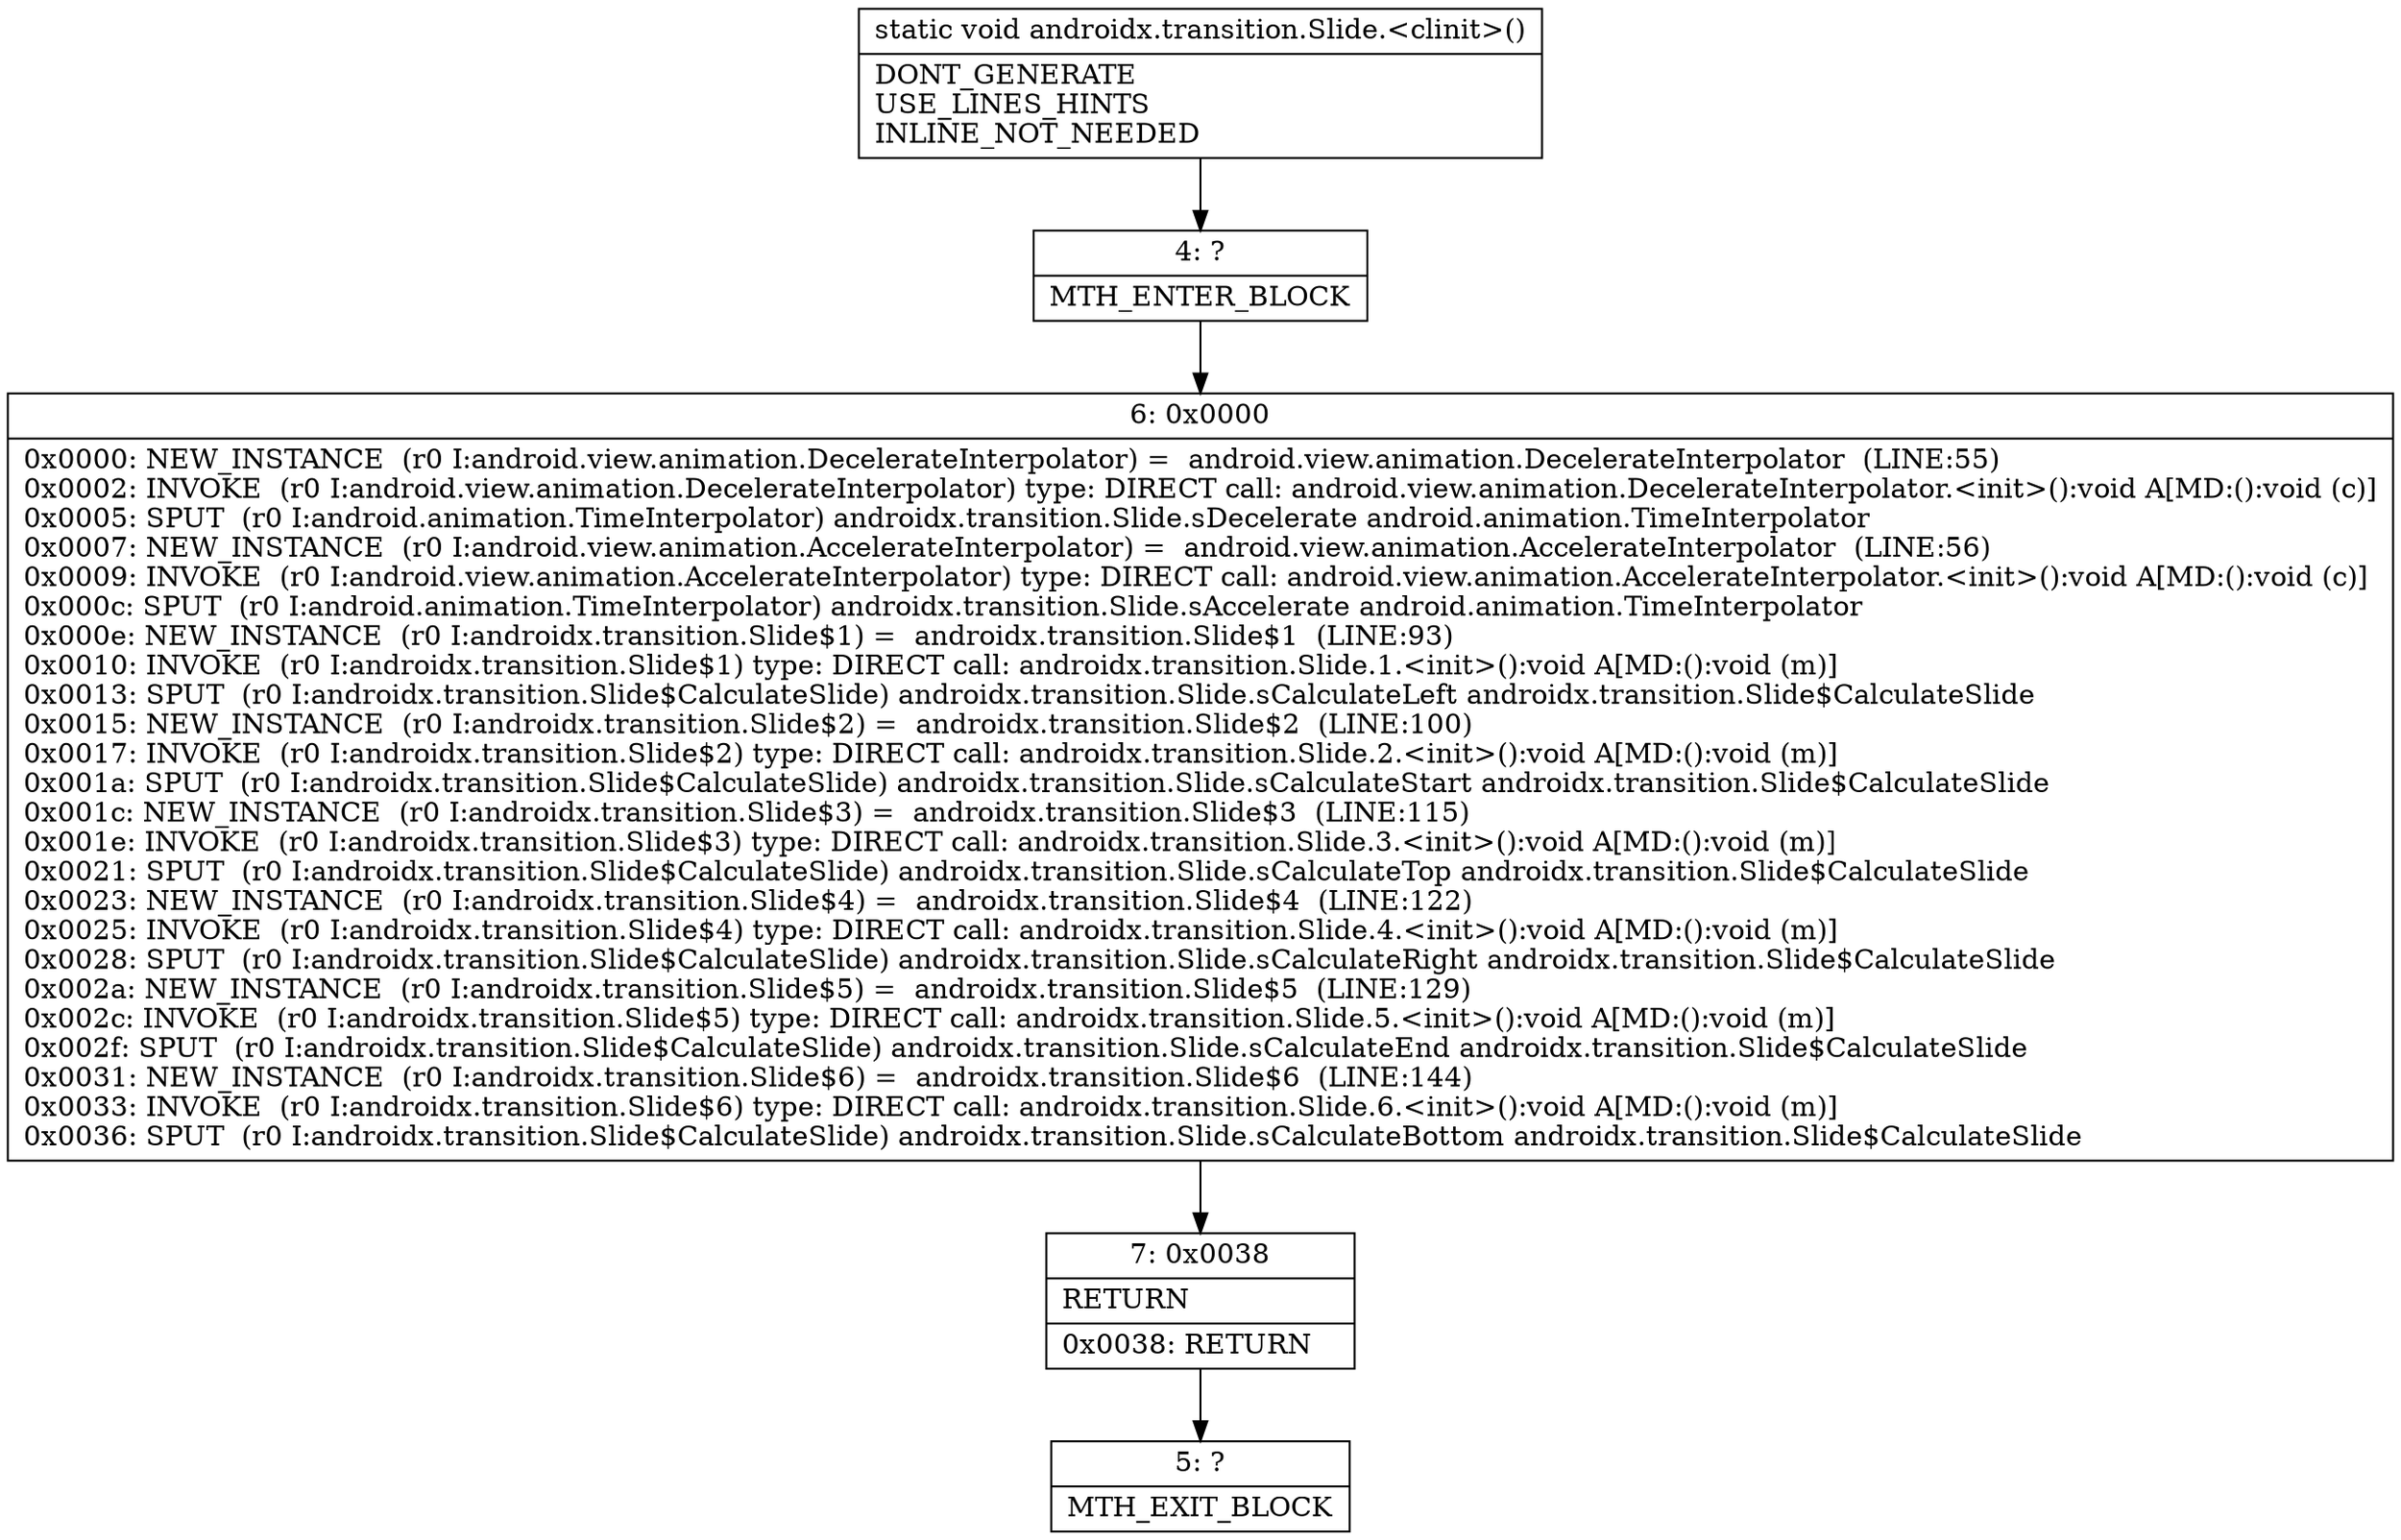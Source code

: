 digraph "CFG forandroidx.transition.Slide.\<clinit\>()V" {
Node_4 [shape=record,label="{4\:\ ?|MTH_ENTER_BLOCK\l}"];
Node_6 [shape=record,label="{6\:\ 0x0000|0x0000: NEW_INSTANCE  (r0 I:android.view.animation.DecelerateInterpolator) =  android.view.animation.DecelerateInterpolator  (LINE:55)\l0x0002: INVOKE  (r0 I:android.view.animation.DecelerateInterpolator) type: DIRECT call: android.view.animation.DecelerateInterpolator.\<init\>():void A[MD:():void (c)]\l0x0005: SPUT  (r0 I:android.animation.TimeInterpolator) androidx.transition.Slide.sDecelerate android.animation.TimeInterpolator \l0x0007: NEW_INSTANCE  (r0 I:android.view.animation.AccelerateInterpolator) =  android.view.animation.AccelerateInterpolator  (LINE:56)\l0x0009: INVOKE  (r0 I:android.view.animation.AccelerateInterpolator) type: DIRECT call: android.view.animation.AccelerateInterpolator.\<init\>():void A[MD:():void (c)]\l0x000c: SPUT  (r0 I:android.animation.TimeInterpolator) androidx.transition.Slide.sAccelerate android.animation.TimeInterpolator \l0x000e: NEW_INSTANCE  (r0 I:androidx.transition.Slide$1) =  androidx.transition.Slide$1  (LINE:93)\l0x0010: INVOKE  (r0 I:androidx.transition.Slide$1) type: DIRECT call: androidx.transition.Slide.1.\<init\>():void A[MD:():void (m)]\l0x0013: SPUT  (r0 I:androidx.transition.Slide$CalculateSlide) androidx.transition.Slide.sCalculateLeft androidx.transition.Slide$CalculateSlide \l0x0015: NEW_INSTANCE  (r0 I:androidx.transition.Slide$2) =  androidx.transition.Slide$2  (LINE:100)\l0x0017: INVOKE  (r0 I:androidx.transition.Slide$2) type: DIRECT call: androidx.transition.Slide.2.\<init\>():void A[MD:():void (m)]\l0x001a: SPUT  (r0 I:androidx.transition.Slide$CalculateSlide) androidx.transition.Slide.sCalculateStart androidx.transition.Slide$CalculateSlide \l0x001c: NEW_INSTANCE  (r0 I:androidx.transition.Slide$3) =  androidx.transition.Slide$3  (LINE:115)\l0x001e: INVOKE  (r0 I:androidx.transition.Slide$3) type: DIRECT call: androidx.transition.Slide.3.\<init\>():void A[MD:():void (m)]\l0x0021: SPUT  (r0 I:androidx.transition.Slide$CalculateSlide) androidx.transition.Slide.sCalculateTop androidx.transition.Slide$CalculateSlide \l0x0023: NEW_INSTANCE  (r0 I:androidx.transition.Slide$4) =  androidx.transition.Slide$4  (LINE:122)\l0x0025: INVOKE  (r0 I:androidx.transition.Slide$4) type: DIRECT call: androidx.transition.Slide.4.\<init\>():void A[MD:():void (m)]\l0x0028: SPUT  (r0 I:androidx.transition.Slide$CalculateSlide) androidx.transition.Slide.sCalculateRight androidx.transition.Slide$CalculateSlide \l0x002a: NEW_INSTANCE  (r0 I:androidx.transition.Slide$5) =  androidx.transition.Slide$5  (LINE:129)\l0x002c: INVOKE  (r0 I:androidx.transition.Slide$5) type: DIRECT call: androidx.transition.Slide.5.\<init\>():void A[MD:():void (m)]\l0x002f: SPUT  (r0 I:androidx.transition.Slide$CalculateSlide) androidx.transition.Slide.sCalculateEnd androidx.transition.Slide$CalculateSlide \l0x0031: NEW_INSTANCE  (r0 I:androidx.transition.Slide$6) =  androidx.transition.Slide$6  (LINE:144)\l0x0033: INVOKE  (r0 I:androidx.transition.Slide$6) type: DIRECT call: androidx.transition.Slide.6.\<init\>():void A[MD:():void (m)]\l0x0036: SPUT  (r0 I:androidx.transition.Slide$CalculateSlide) androidx.transition.Slide.sCalculateBottom androidx.transition.Slide$CalculateSlide \l}"];
Node_7 [shape=record,label="{7\:\ 0x0038|RETURN\l|0x0038: RETURN   \l}"];
Node_5 [shape=record,label="{5\:\ ?|MTH_EXIT_BLOCK\l}"];
MethodNode[shape=record,label="{static void androidx.transition.Slide.\<clinit\>()  | DONT_GENERATE\lUSE_LINES_HINTS\lINLINE_NOT_NEEDED\l}"];
MethodNode -> Node_4;Node_4 -> Node_6;
Node_6 -> Node_7;
Node_7 -> Node_5;
}


